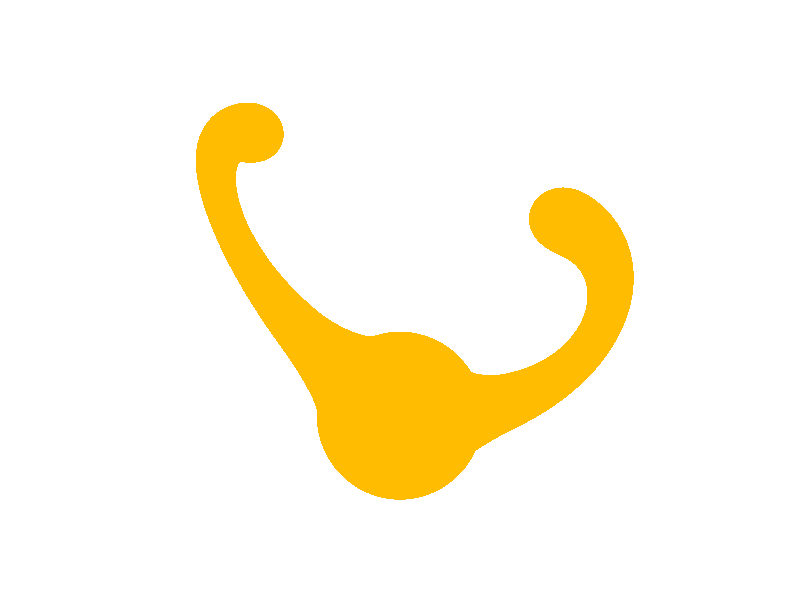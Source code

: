 #include "colors.inc"
#include "textures.inc"
#include "transforms.inc"

#if(clock_on =1)
#declare Clock = clock;
#else
#declare Clock = 0.1;
#end

#declare TargetPos = <-0.33,3.35,0>;

#macro Step(A,B)
  max(0,min(1,(Clock-A)/(B-A)))
#end
#macro SmoothStep(A,B)
  #local T = Step(A,B);
  (T*T*(3-2*T))
#end

#declare CameraPos = TargetPos + 
      <2-5*SmoothStep(0.1,0.3)+8.0*SmoothStep(0.5,0.7)-4*SmoothStep(0.7,0.95),4,-4>  
    * exp(-3.0*(SmoothStep(0.1,0.6)-SmoothStep(0.6,0.9))) ;


camera {
  location CameraPos
  // right x*1280/720 
  look_at
    0 + <0,2,0>*SmoothStep(0.0,0.1) + <-0.33,1.35,0>*SmoothStep(0.1,0.2)
      + <0.33,-1.0,-0.1>*SmoothStep(0.8,1.0)
  angle 55
} 

#declare MaxLevel = 8*Step(0,0.8) - 2*Step(0.85,1.0);
#declare MaxLevelF = MaxLevel-floor(MaxLevel);

/*
camera {
  location <0,-0.8,-10>
  look_at -y*0.8
  angle 40
}
*/

// Create an infinite sphere around scene and allow any pigment on it
sky_sphere {
  pigment {
    gradient y
    color_map { [0.0 color rgb <0.7,0.7,1.0>] [1.0 color blue 0.5] }
  }
}



light_source{
  <0.5,10,-4> White
  area_light 0.1*x,0.1*y,8,8
}



// light_source{<-3,10,-3> White}
// light_source{TargetPos White shadowless}

light_source { #local T = 0.1; CameraPos*(1-T)+TargetPos*T White shadowless }
plane {y,-.9 pigment {White}}

#declare Sqrt_3 = sqrt(3);

#macro Crv(C,T)
  #local IT = 1-T;
  #local P01 = IT*C[0]+T*C[1];
  #local P12 = IT*C[1]+T*C[2];
  #local P23 = IT*C[2]+T*C[3];
  #local P012 = IT*P01+T*P12;
  #local P123 = IT*P12+T*P23;
  (IT*P012+T*P123)  
#end

#declare H_A = 3.5;
#declare H_C = 1.95+0.10;
#declare H_S = 0.45;


#declare H_F = -ln(H_S);
#declare H_B = H_A*H_S*0.75;
#declare H_A0 = H_C/sqrt(3);

#macro MakeCrv(P,E0,E1,S)
  #local C = array[4];
  #local C[0] = P;
  #local C[1] = P + S*(E0*H_A0 + E1*H_C);
  #local C[2] = P + S*(E0*H_A + E1*H_C);
  #local C[3] = P + S*(E0*H_A + E1*H_B);
  C  
#end




#macro Horn(P,E0,E1,E2,S,L)
  #local C0 = MakeCrv(P,E0,E1,S);
  #local C1 = MakeCrv(P,E0,-E1,S);
  
  sphere {P, 0.5*S, -1 }
  #local TMax = 1;
  #if(L+1>MaxLevel)
    #local TMax = MaxLevelF;
  #end
  
  #local N = 2 + floor(TMax * 80 + L*4); 
  #local i = 1;
  #while(i<N)
    #local T = TMax * i/(N-1); 
    #local R = 0.7 * S * exp(-T*H_F) * (1-0.5*4*T*(1-T));
    sphere {Crv(C0,T), R 1 }
    sphere {Crv(C1,T), R 1 }
    #local i=i+1;
  #end
  #if(L+1<MaxLevel)
    #local S1 = S * H_S;
    Horn(C0[3],-E1,E0,E2,S1,L+1)
    Horn(C1[3], E1,E2,E0,S1,L+1)
  #end  
#end

#macro HornPos(P,E0,E1,E2,S,L)
  #local Ret = P;
  #if(L>0)
    #local S1 = S * H_S;
    #local Ret = HornPos(P + S*(E0*H_A + E1*H_B),-E1,E0,E2,S1,L-1);
  #else
    #local Ret = P + S*E0*H_A;
  #end  
  Ret
#end

#declare Root_P0 = <0,0,0>;
#declare Root_E0 = <0,1,0>;
#declare Root_E1 = <1,0,0>;
#declare Root_E2 = <0,0,1>;
#declare Root_S = 1;

union {

  blob {
      
    Horn(Root_P0,Root_E0,Root_E1,Root_E2,Root_S,0)
    sphere {0,1.5 2.5}
    texture {
      pigment {Orange}
      finish {
        ambient 0.6
        diffuse 0.4
        specular 0.8
        roughness 0.003      
      } 
     normal {bumps 0.25 scale 0.012 }
    }
  }
  

}



//#declare TargetPos = HornPos(Root_P0,Root_E0,Root_E1,Root_E2,Root_S,6);
//#debug concat(str(TargetPos.x,5,2),",",str(TargetPos.y,5,2),",",str(TargetPos.z,5,2),"\n")

